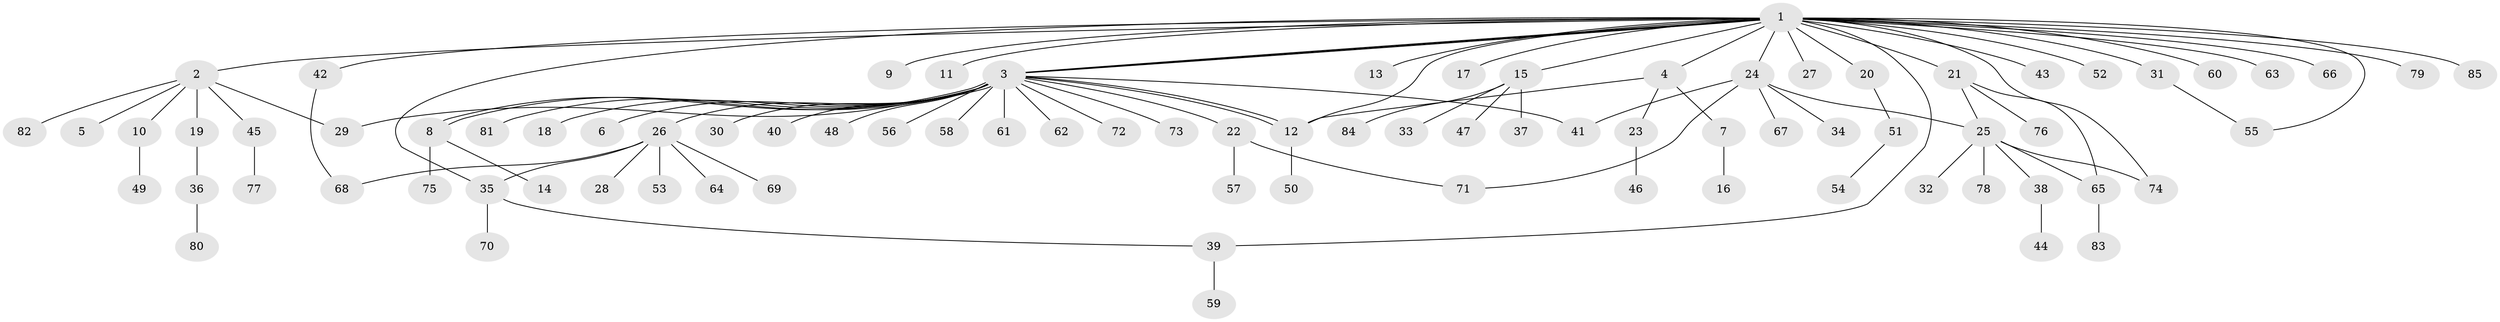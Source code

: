 // coarse degree distribution, {1: 0.6744186046511628, 4: 0.09302325581395349, 20: 0.023255813953488372, 2: 0.16279069767441862, 5: 0.023255813953488372, 16: 0.023255813953488372}
// Generated by graph-tools (version 1.1) at 2025/36/03/04/25 23:36:49]
// undirected, 85 vertices, 100 edges
graph export_dot {
  node [color=gray90,style=filled];
  1;
  2;
  3;
  4;
  5;
  6;
  7;
  8;
  9;
  10;
  11;
  12;
  13;
  14;
  15;
  16;
  17;
  18;
  19;
  20;
  21;
  22;
  23;
  24;
  25;
  26;
  27;
  28;
  29;
  30;
  31;
  32;
  33;
  34;
  35;
  36;
  37;
  38;
  39;
  40;
  41;
  42;
  43;
  44;
  45;
  46;
  47;
  48;
  49;
  50;
  51;
  52;
  53;
  54;
  55;
  56;
  57;
  58;
  59;
  60;
  61;
  62;
  63;
  64;
  65;
  66;
  67;
  68;
  69;
  70;
  71;
  72;
  73;
  74;
  75;
  76;
  77;
  78;
  79;
  80;
  81;
  82;
  83;
  84;
  85;
  1 -- 2;
  1 -- 3;
  1 -- 3;
  1 -- 3;
  1 -- 4;
  1 -- 9;
  1 -- 11;
  1 -- 12;
  1 -- 13;
  1 -- 15;
  1 -- 17;
  1 -- 20;
  1 -- 21;
  1 -- 24;
  1 -- 27;
  1 -- 31;
  1 -- 35;
  1 -- 39;
  1 -- 42;
  1 -- 43;
  1 -- 52;
  1 -- 55;
  1 -- 60;
  1 -- 63;
  1 -- 66;
  1 -- 74;
  1 -- 79;
  1 -- 85;
  2 -- 5;
  2 -- 10;
  2 -- 19;
  2 -- 29;
  2 -- 45;
  2 -- 82;
  3 -- 6;
  3 -- 8;
  3 -- 8;
  3 -- 12;
  3 -- 12;
  3 -- 18;
  3 -- 22;
  3 -- 26;
  3 -- 29;
  3 -- 30;
  3 -- 40;
  3 -- 41;
  3 -- 48;
  3 -- 56;
  3 -- 58;
  3 -- 61;
  3 -- 62;
  3 -- 72;
  3 -- 73;
  3 -- 81;
  4 -- 7;
  4 -- 12;
  4 -- 23;
  7 -- 16;
  8 -- 14;
  8 -- 75;
  10 -- 49;
  12 -- 50;
  15 -- 33;
  15 -- 37;
  15 -- 47;
  15 -- 84;
  19 -- 36;
  20 -- 51;
  21 -- 25;
  21 -- 65;
  21 -- 76;
  22 -- 57;
  22 -- 71;
  23 -- 46;
  24 -- 25;
  24 -- 34;
  24 -- 41;
  24 -- 67;
  24 -- 71;
  25 -- 32;
  25 -- 38;
  25 -- 65;
  25 -- 74;
  25 -- 78;
  26 -- 28;
  26 -- 35;
  26 -- 53;
  26 -- 64;
  26 -- 68;
  26 -- 69;
  31 -- 55;
  35 -- 39;
  35 -- 70;
  36 -- 80;
  38 -- 44;
  39 -- 59;
  42 -- 68;
  45 -- 77;
  51 -- 54;
  65 -- 83;
}
